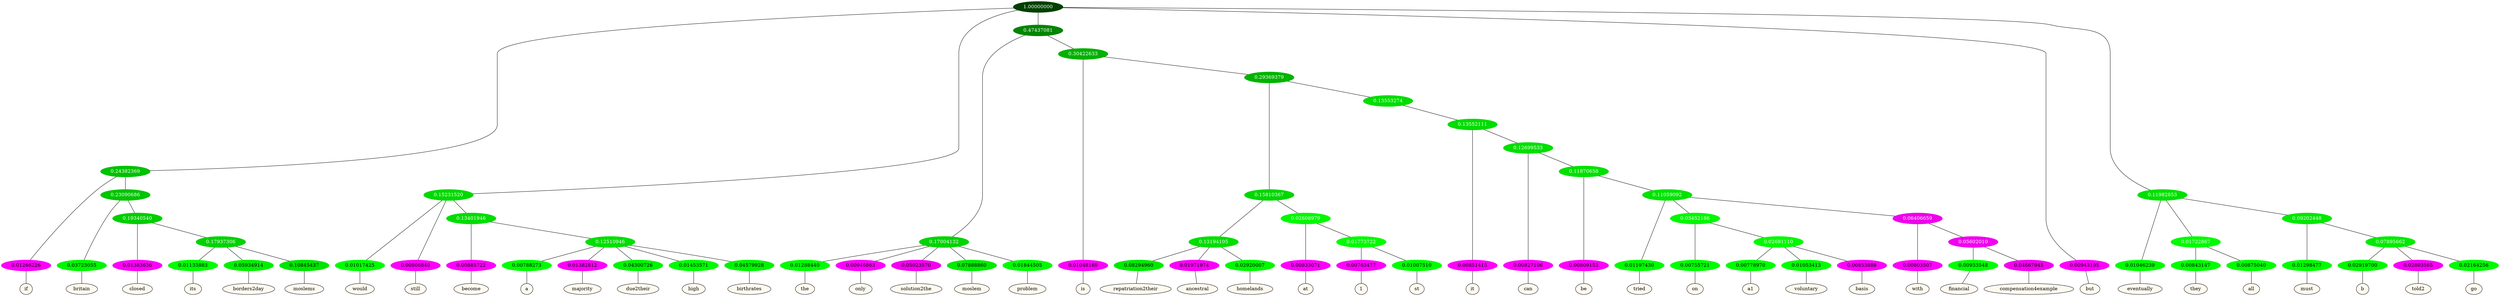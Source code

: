 graph {
	node [format=png height=0.15 nodesep=0.001 ordering=out overlap=prism overlap_scaling=0.01 ranksep=0.001 ratio=0.2 style=filled width=0.15]
	{
		rank=same
		a_w_6 [label=if color=black fillcolor=floralwhite style="filled,solid"]
		a_w_16 [label=britain color=black fillcolor=floralwhite style="filled,solid"]
		a_w_31 [label=closed color=black fillcolor=floralwhite style="filled,solid"]
		a_w_43 [label=its color=black fillcolor=floralwhite style="filled,solid"]
		a_w_44 [label=borders2day color=black fillcolor=floralwhite style="filled,solid"]
		a_w_45 [label=moslems color=black fillcolor=floralwhite style="filled,solid"]
		a_w_8 [label=would color=black fillcolor=floralwhite style="filled,solid"]
		a_w_9 [label=still color=black fillcolor=floralwhite style="filled,solid"]
		a_w_18 [label=become color=black fillcolor=floralwhite style="filled,solid"]
		a_w_33 [label=a color=black fillcolor=floralwhite style="filled,solid"]
		a_w_34 [label=majority color=black fillcolor=floralwhite style="filled,solid"]
		a_w_35 [label=due2their color=black fillcolor=floralwhite style="filled,solid"]
		a_w_36 [label=high color=black fillcolor=floralwhite style="filled,solid"]
		a_w_37 [label=birthrates color=black fillcolor=floralwhite style="filled,solid"]
		a_w_20 [label=the color=black fillcolor=floralwhite style="filled,solid"]
		a_w_21 [label=only color=black fillcolor=floralwhite style="filled,solid"]
		a_w_22 [label=solution2the color=black fillcolor=floralwhite style="filled,solid"]
		a_w_23 [label=moslem color=black fillcolor=floralwhite style="filled,solid"]
		a_w_24 [label=problem color=black fillcolor=floralwhite style="filled,solid"]
		a_w_25 [label=is color=black fillcolor=floralwhite style="filled,solid"]
		a_w_49 [label=repatriation2their color=black fillcolor=floralwhite style="filled,solid"]
		a_w_50 [label=ancestral color=black fillcolor=floralwhite style="filled,solid"]
		a_w_51 [label=homelands color=black fillcolor=floralwhite style="filled,solid"]
		a_w_52 [label=at color=black fillcolor=floralwhite style="filled,solid"]
		a_w_56 [label=1 color=black fillcolor=floralwhite style="filled,solid"]
		a_w_57 [label=st color=black fillcolor=floralwhite style="filled,solid"]
		a_w_54 [label=it color=black fillcolor=floralwhite style="filled,solid"]
		a_w_58 [label=can color=black fillcolor=floralwhite style="filled,solid"]
		a_w_60 [label=be color=black fillcolor=floralwhite style="filled,solid"]
		a_w_62 [label=tried color=black fillcolor=floralwhite style="filled,solid"]
		a_w_65 [label=on color=black fillcolor=floralwhite style="filled,solid"]
		a_w_69 [label=a1 color=black fillcolor=floralwhite style="filled,solid"]
		a_w_70 [label=voluntary color=black fillcolor=floralwhite style="filled,solid"]
		a_w_71 [label=basis color=black fillcolor=floralwhite style="filled,solid"]
		a_w_67 [label=with color=black fillcolor=floralwhite style="filled,solid"]
		a_w_72 [label=financial color=black fillcolor=floralwhite style="filled,solid"]
		a_w_73 [label=compensation4example color=black fillcolor=floralwhite style="filled,solid"]
		a_w_4 [label=but color=black fillcolor=floralwhite style="filled,solid"]
		a_w_13 [label=eventually color=black fillcolor=floralwhite style="filled,solid"]
		a_w_27 [label=they color=black fillcolor=floralwhite style="filled,solid"]
		a_w_28 [label=all color=black fillcolor=floralwhite style="filled,solid"]
		a_w_29 [label=must color=black fillcolor=floralwhite style="filled,solid"]
		a_w_40 [label=b color=black fillcolor=floralwhite style="filled,solid"]
		a_w_41 [label=told2 color=black fillcolor=floralwhite style="filled,solid"]
		a_w_42 [label=go color=black fillcolor=floralwhite style="filled,solid"]
	}
	a_n_6 -- a_w_6
	a_n_16 -- a_w_16
	a_n_31 -- a_w_31
	a_n_43 -- a_w_43
	a_n_44 -- a_w_44
	a_n_45 -- a_w_45
	a_n_8 -- a_w_8
	a_n_9 -- a_w_9
	a_n_18 -- a_w_18
	a_n_33 -- a_w_33
	a_n_34 -- a_w_34
	a_n_35 -- a_w_35
	a_n_36 -- a_w_36
	a_n_37 -- a_w_37
	a_n_20 -- a_w_20
	a_n_21 -- a_w_21
	a_n_22 -- a_w_22
	a_n_23 -- a_w_23
	a_n_24 -- a_w_24
	a_n_25 -- a_w_25
	a_n_49 -- a_w_49
	a_n_50 -- a_w_50
	a_n_51 -- a_w_51
	a_n_52 -- a_w_52
	a_n_56 -- a_w_56
	a_n_57 -- a_w_57
	a_n_54 -- a_w_54
	a_n_58 -- a_w_58
	a_n_60 -- a_w_60
	a_n_62 -- a_w_62
	a_n_65 -- a_w_65
	a_n_69 -- a_w_69
	a_n_70 -- a_w_70
	a_n_71 -- a_w_71
	a_n_67 -- a_w_67
	a_n_72 -- a_w_72
	a_n_73 -- a_w_73
	a_n_4 -- a_w_4
	a_n_13 -- a_w_13
	a_n_27 -- a_w_27
	a_n_28 -- a_w_28
	a_n_29 -- a_w_29
	a_n_40 -- a_w_40
	a_n_41 -- a_w_41
	a_n_42 -- a_w_42
	{
		rank=same
		a_n_6 [label=0.01266226 color="0.835 1.000 0.987" fontcolor=black]
		a_n_16 [label=0.03723055 color="0.334 1.000 0.963" fontcolor=black]
		a_n_31 [label=0.01383636 color="0.835 1.000 0.986" fontcolor=black]
		a_n_43 [label=0.01133883 color="0.334 1.000 0.989" fontcolor=black]
		a_n_44 [label=0.05934914 color="0.334 1.000 0.941" fontcolor=black]
		a_n_45 [label=0.10845437 color="0.334 1.000 0.892" fontcolor=black]
		a_n_8 [label=0.01017425 color="0.334 1.000 0.990" fontcolor=black]
		a_n_9 [label=0.00806849 color="0.835 1.000 0.992" fontcolor=black]
		a_n_18 [label=0.00885722 color="0.835 1.000 0.991" fontcolor=black]
		a_n_33 [label=0.00788273 color="0.334 1.000 0.992" fontcolor=black]
		a_n_34 [label=0.01382812 color="0.835 1.000 0.986" fontcolor=black]
		a_n_35 [label=0.04300726 color="0.334 1.000 0.957" fontcolor=black]
		a_n_36 [label=0.01453571 color="0.334 1.000 0.985" fontcolor=black]
		a_n_37 [label=0.04579928 color="0.334 1.000 0.954" fontcolor=black]
		a_n_20 [label=0.01288440 color="0.334 1.000 0.987" fontcolor=black]
		a_n_21 [label=0.00946863 color="0.835 1.000 0.991" fontcolor=black]
		a_n_22 [label=0.05023570 color="0.835 1.000 0.950" fontcolor=black]
		a_n_23 [label=0.07888860 color="0.334 1.000 0.921" fontcolor=black]
		a_n_24 [label=0.01844505 color="0.334 1.000 0.982" fontcolor=black]
		a_n_25 [label=0.01048169 color="0.835 1.000 0.990" fontcolor=black]
		a_n_49 [label=0.08294960 color="0.334 1.000 0.917" fontcolor=black]
		a_n_50 [label=0.01971974 color="0.835 1.000 0.980" fontcolor=black]
		a_n_51 [label=0.02920007 color="0.334 1.000 0.971" fontcolor=black]
		a_n_52 [label=0.00833071 color="0.835 1.000 0.992" fontcolor=black]
		a_n_56 [label=0.00763477 color="0.835 1.000 0.992" fontcolor=black]
		a_n_57 [label=0.01007510 color="0.334 1.000 0.990" fontcolor=black]
		a_n_54 [label=0.00851415 color="0.835 1.000 0.991" fontcolor=black]
		a_n_58 [label=0.00827106 color="0.835 1.000 0.992" fontcolor=black]
		a_n_60 [label=0.00809153 color="0.835 1.000 0.992" fontcolor=black]
		a_n_62 [label=0.01197430 color="0.334 1.000 0.988" fontcolor=black]
		a_n_65 [label=0.00755721 color="0.334 1.000 0.992" fontcolor=black]
		a_n_69 [label=0.00778970 color="0.334 1.000 0.992" fontcolor=black]
		a_n_70 [label=0.01053413 color="0.334 1.000 0.989" fontcolor=black]
		a_n_71 [label=0.00853888 color="0.835 1.000 0.991" fontcolor=black]
		a_n_67 [label=0.00803507 color="0.835 1.000 0.992" fontcolor=black]
		a_n_72 [label=0.00933548 color="0.334 1.000 0.991" fontcolor=black]
		a_n_73 [label=0.04667945 color="0.835 1.000 0.953" fontcolor=black]
		a_n_4 [label=0.00943195 color="0.835 1.000 0.991" fontcolor=black]
		a_n_13 [label=0.01046239 color="0.334 1.000 0.990" fontcolor=black]
		a_n_27 [label=0.00843147 color="0.334 1.000 0.992" fontcolor=black]
		a_n_28 [label=0.00875040 color="0.334 1.000 0.991" fontcolor=black]
		a_n_29 [label=0.01298477 color="0.334 1.000 0.987" fontcolor=black]
		a_n_40 [label=0.02919700 color="0.334 1.000 0.971" fontcolor=black]
		a_n_41 [label=0.02803565 color="0.835 1.000 0.972" fontcolor=black]
		a_n_42 [label=0.02164256 color="0.334 1.000 0.978" fontcolor=black]
	}
	a_n_0 [label=1.00000000 color="0.334 1.000 0.250" fontcolor=grey99]
	a_n_1 [label=0.24382369 color="0.334 1.000 0.756" fontcolor=grey99]
	a_n_0 -- a_n_1
	a_n_2 [label=0.15231520 color="0.334 1.000 0.848" fontcolor=grey99]
	a_n_0 -- a_n_2
	a_n_3 [label=0.47437081 color="0.334 1.000 0.526" fontcolor=grey99]
	a_n_0 -- a_n_3
	a_n_0 -- a_n_4
	a_n_5 [label=0.11982853 color="0.334 1.000 0.880" fontcolor=grey99]
	a_n_0 -- a_n_5
	a_n_1 -- a_n_6
	a_n_7 [label=0.23090686 color="0.334 1.000 0.769" fontcolor=grey99]
	a_n_1 -- a_n_7
	a_n_2 -- a_n_8
	a_n_2 -- a_n_9
	a_n_10 [label=0.13401946 color="0.334 1.000 0.866" fontcolor=grey99]
	a_n_2 -- a_n_10
	a_n_11 [label=0.17004132 color="0.334 1.000 0.830" fontcolor=grey99]
	a_n_3 -- a_n_11
	a_n_12 [label=0.30422633 color="0.334 1.000 0.696" fontcolor=grey99]
	a_n_3 -- a_n_12
	a_n_5 -- a_n_13
	a_n_14 [label=0.01722867 color="0.334 1.000 0.983" fontcolor=grey99]
	a_n_5 -- a_n_14
	a_n_15 [label=0.09202448 color="0.334 1.000 0.908" fontcolor=grey99]
	a_n_5 -- a_n_15
	a_n_7 -- a_n_16
	a_n_17 [label=0.19340540 color="0.334 1.000 0.807" fontcolor=grey99]
	a_n_7 -- a_n_17
	a_n_10 -- a_n_18
	a_n_19 [label=0.12510946 color="0.334 1.000 0.875" fontcolor=grey99]
	a_n_10 -- a_n_19
	a_n_11 -- a_n_20
	a_n_11 -- a_n_21
	a_n_11 -- a_n_22
	a_n_11 -- a_n_23
	a_n_11 -- a_n_24
	a_n_12 -- a_n_25
	a_n_26 [label=0.29369379 color="0.334 1.000 0.706" fontcolor=grey99]
	a_n_12 -- a_n_26
	a_n_14 -- a_n_27
	a_n_14 -- a_n_28
	a_n_15 -- a_n_29
	a_n_30 [label=0.07895662 color="0.334 1.000 0.921" fontcolor=grey99]
	a_n_15 -- a_n_30
	a_n_17 -- a_n_31
	a_n_32 [label=0.17937306 color="0.334 1.000 0.821" fontcolor=grey99]
	a_n_17 -- a_n_32
	a_n_19 -- a_n_33
	a_n_19 -- a_n_34
	a_n_19 -- a_n_35
	a_n_19 -- a_n_36
	a_n_19 -- a_n_37
	a_n_38 [label=0.15810367 color="0.334 1.000 0.842" fontcolor=grey99]
	a_n_26 -- a_n_38
	a_n_39 [label=0.13553274 color="0.334 1.000 0.864" fontcolor=grey99]
	a_n_26 -- a_n_39
	a_n_30 -- a_n_40
	a_n_30 -- a_n_41
	a_n_30 -- a_n_42
	a_n_32 -- a_n_43
	a_n_32 -- a_n_44
	a_n_32 -- a_n_45
	a_n_46 [label=0.13194105 color="0.334 1.000 0.868" fontcolor=grey99]
	a_n_38 -- a_n_46
	a_n_47 [label=0.02608979 color="0.334 1.000 0.974" fontcolor=grey99]
	a_n_38 -- a_n_47
	a_n_48 [label=0.13552111 color="0.334 1.000 0.864" fontcolor=grey99]
	a_n_39 -- a_n_48
	a_n_46 -- a_n_49
	a_n_46 -- a_n_50
	a_n_46 -- a_n_51
	a_n_47 -- a_n_52
	a_n_53 [label=0.01773722 color="0.334 1.000 0.982" fontcolor=grey99]
	a_n_47 -- a_n_53
	a_n_48 -- a_n_54
	a_n_55 [label=0.12699533 color="0.334 1.000 0.873" fontcolor=grey99]
	a_n_48 -- a_n_55
	a_n_53 -- a_n_56
	a_n_53 -- a_n_57
	a_n_55 -- a_n_58
	a_n_59 [label=0.11870658 color="0.334 1.000 0.881" fontcolor=grey99]
	a_n_55 -- a_n_59
	a_n_59 -- a_n_60
	a_n_61 [label=0.11059092 color="0.334 1.000 0.889" fontcolor=grey99]
	a_n_59 -- a_n_61
	a_n_61 -- a_n_62
	a_n_63 [label=0.03452186 color="0.334 1.000 0.965" fontcolor=grey99]
	a_n_61 -- a_n_63
	a_n_64 [label=0.06406659 color="0.835 1.000 0.936" fontcolor=grey99]
	a_n_61 -- a_n_64
	a_n_63 -- a_n_65
	a_n_66 [label=0.02691110 color="0.334 1.000 0.973" fontcolor=grey99]
	a_n_63 -- a_n_66
	a_n_64 -- a_n_67
	a_n_68 [label=0.05602010 color="0.835 1.000 0.944" fontcolor=grey99]
	a_n_64 -- a_n_68
	a_n_66 -- a_n_69
	a_n_66 -- a_n_70
	a_n_66 -- a_n_71
	a_n_68 -- a_n_72
	a_n_68 -- a_n_73
}
